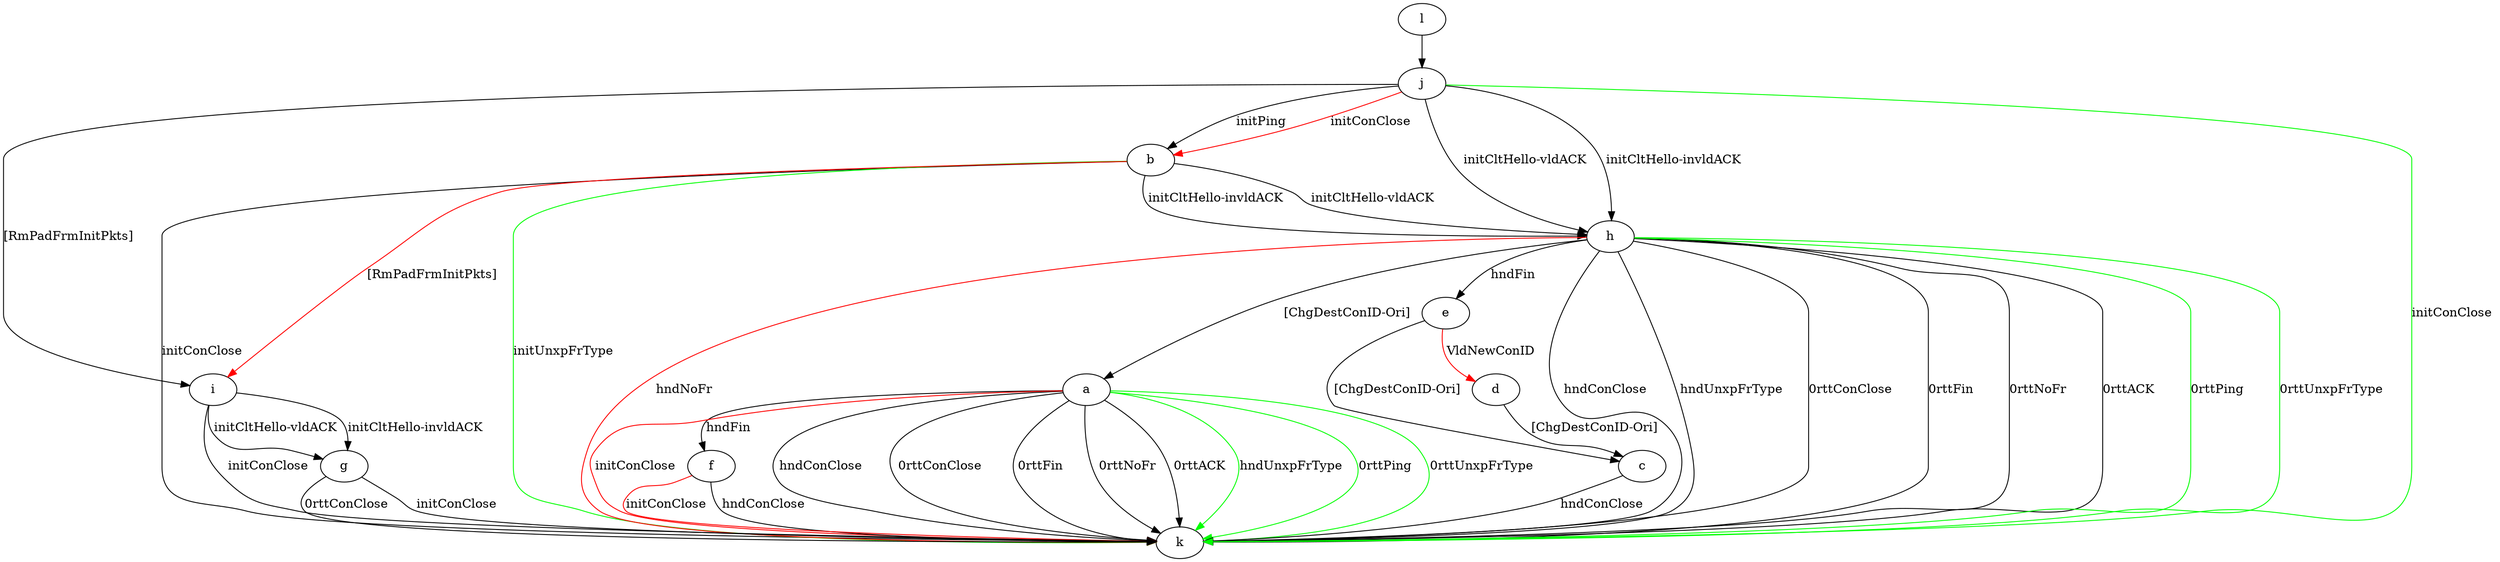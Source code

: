 digraph "" {
	a -> f	[key=0,
		label="hndFin "];
	a -> k	[key=0,
		label="hndConClose "];
	a -> k	[key=1,
		label="0rttConClose "];
	a -> k	[key=2,
		label="0rttFin "];
	a -> k	[key=3,
		label="0rttNoFr "];
	a -> k	[key=4,
		label="0rttACK "];
	a -> k	[key=5,
		color=green,
		label="hndUnxpFrType "];
	a -> k	[key=6,
		color=green,
		label="0rttPing "];
	a -> k	[key=7,
		color=green,
		label="0rttUnxpFrType "];
	a -> k	[key=8,
		color=red,
		label="initConClose "];
	b -> h	[key=0,
		label="initCltHello-vldACK "];
	b -> h	[key=1,
		label="initCltHello-invldACK "];
	b -> i	[key=0,
		color=red,
		label="[RmPadFrmInitPkts] "];
	b -> k	[key=0,
		label="initConClose "];
	b -> k	[key=1,
		color=green,
		label="initUnxpFrType "];
	c -> k	[key=0,
		label="hndConClose "];
	d -> c	[key=0,
		label="[ChgDestConID-Ori] "];
	e -> c	[key=0,
		label="[ChgDestConID-Ori] "];
	e -> d	[key=0,
		color=red,
		label="VldNewConID "];
	f -> k	[key=0,
		label="hndConClose "];
	f -> k	[key=1,
		color=red,
		label="initConClose "];
	g -> k	[key=0,
		label="initConClose "];
	g -> k	[key=1,
		label="0rttConClose "];
	h -> a	[key=0,
		label="[ChgDestConID-Ori] "];
	h -> e	[key=0,
		label="hndFin "];
	h -> k	[key=0,
		label="hndConClose "];
	h -> k	[key=1,
		label="hndUnxpFrType "];
	h -> k	[key=2,
		label="0rttConClose "];
	h -> k	[key=3,
		label="0rttFin "];
	h -> k	[key=4,
		label="0rttNoFr "];
	h -> k	[key=5,
		label="0rttACK "];
	h -> k	[key=6,
		color=green,
		label="0rttPing "];
	h -> k	[key=7,
		color=green,
		label="0rttUnxpFrType "];
	h -> k	[key=8,
		color=red,
		label="hndNoFr "];
	i -> g	[key=0,
		label="initCltHello-vldACK "];
	i -> g	[key=1,
		label="initCltHello-invldACK "];
	i -> k	[key=0,
		label="initConClose "];
	j -> b	[key=0,
		label="initPing "];
	j -> b	[key=1,
		color=red,
		label="initConClose "];
	j -> h	[key=0,
		label="initCltHello-vldACK "];
	j -> h	[key=1,
		label="initCltHello-invldACK "];
	j -> i	[key=0,
		label="[RmPadFrmInitPkts] "];
	j -> k	[key=0,
		color=green,
		label="initConClose "];
	l -> j	[key=0];
}
